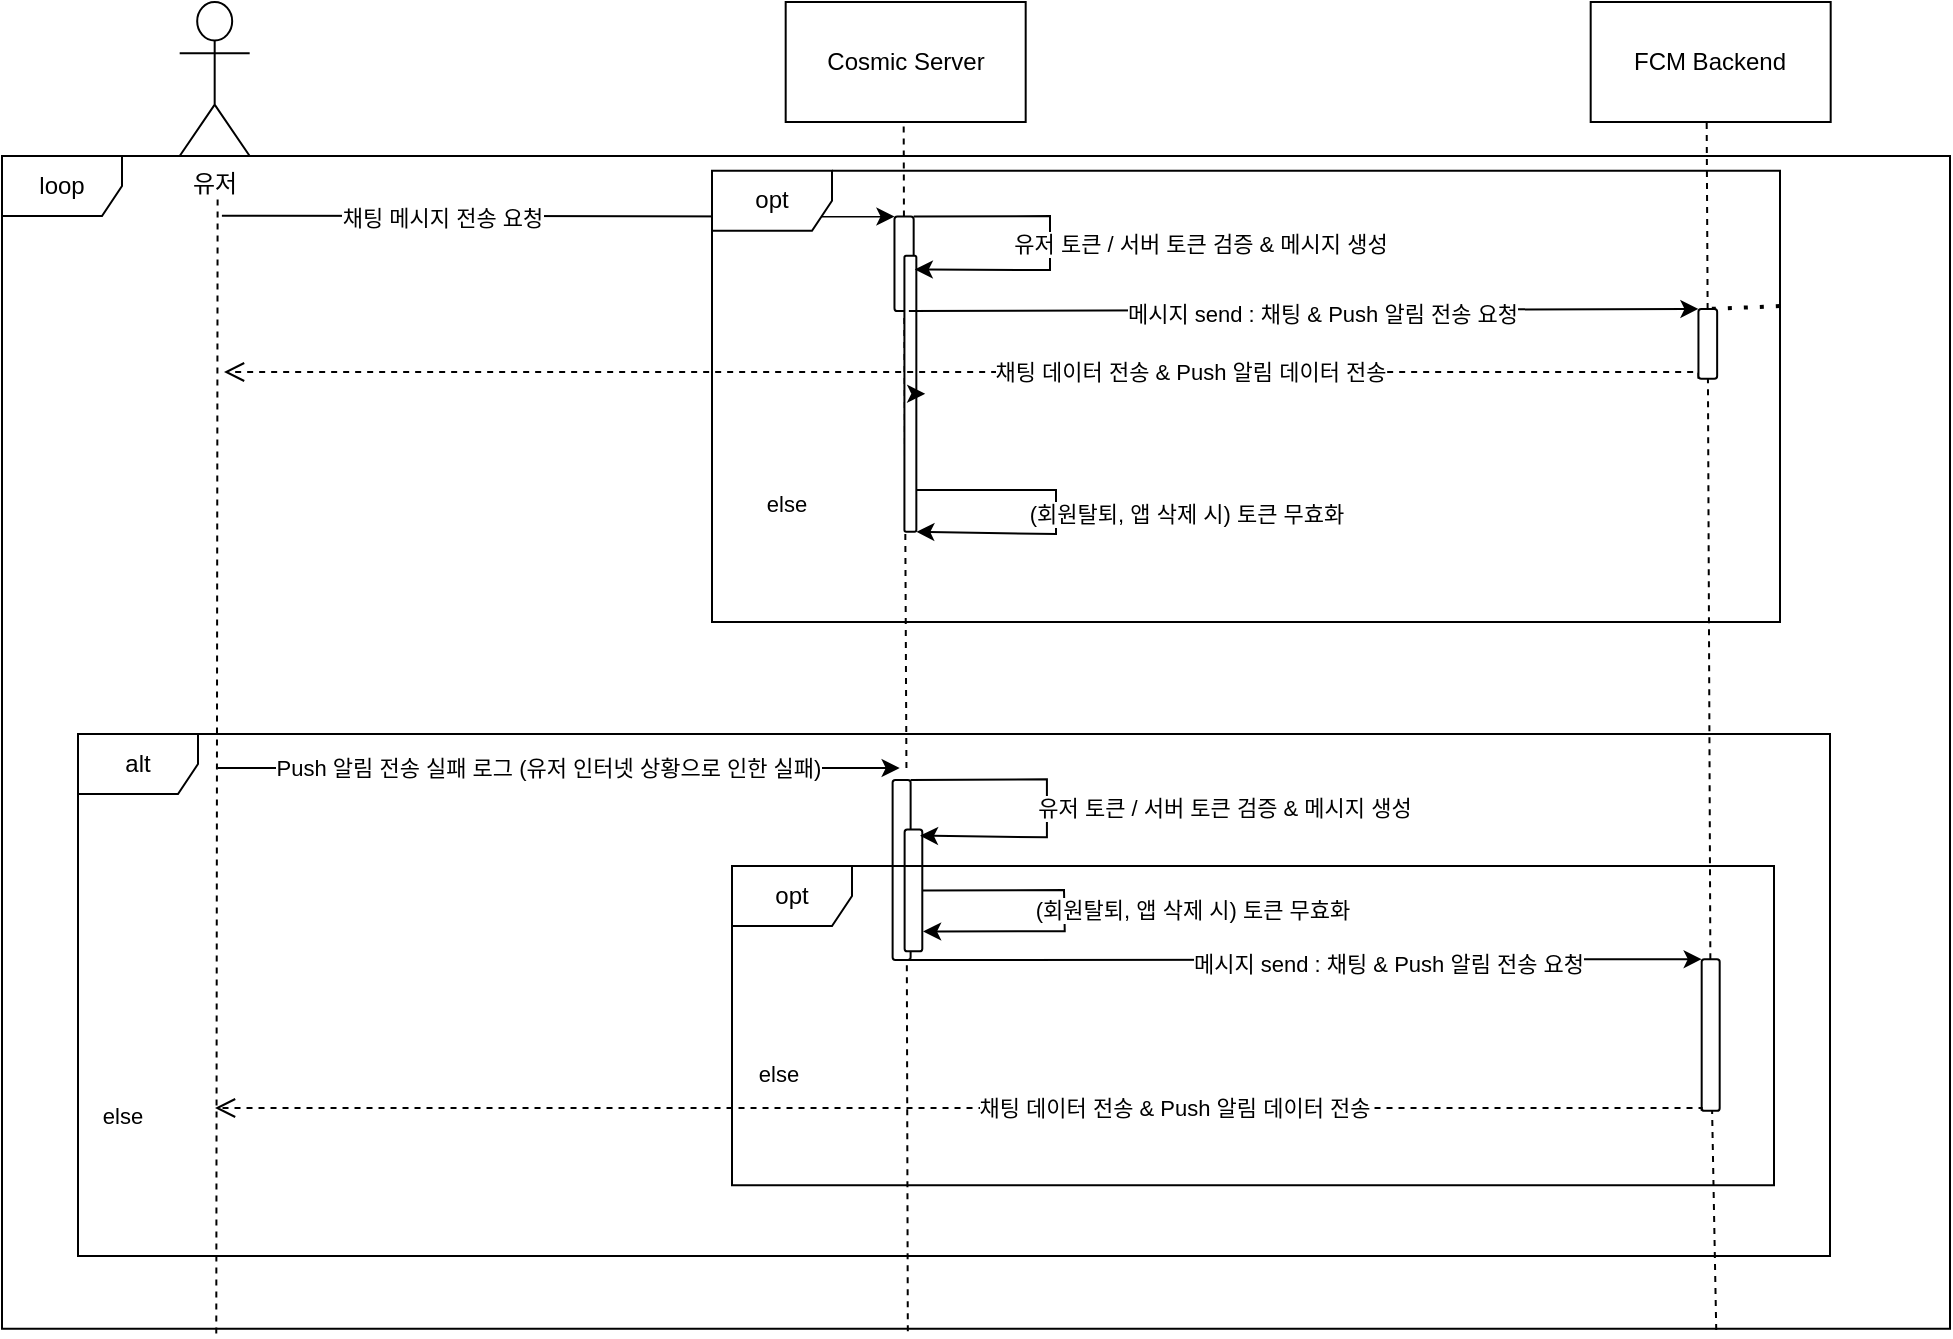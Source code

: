 <mxfile version="21.2.3" type="github">
  <diagram name="페이지-1" id="TVinaJ09V7oBKgoMPm-h">
    <mxGraphModel dx="4634" dy="1559" grid="0" gridSize="10" guides="1" tooltips="1" connect="1" arrows="1" fold="1" page="1" pageScale="1" pageWidth="827" pageHeight="1169" math="0" shadow="0">
      <root>
        <mxCell id="0" />
        <mxCell id="1" parent="0" />
        <mxCell id="5GjwP9jPk0JpVu6hQOLm-2" value="Cosmic Server" style="rounded=0;whiteSpace=wrap;html=1;" parent="1" vertex="1">
          <mxGeometry x="-3003.16" y="-1169" width="120" height="60" as="geometry" />
        </mxCell>
        <mxCell id="5GjwP9jPk0JpVu6hQOLm-3" value="FCM Backend" style="rounded=0;whiteSpace=wrap;html=1;" parent="1" vertex="1">
          <mxGeometry x="-2600.66" y="-1169" width="120" height="60" as="geometry" />
        </mxCell>
        <mxCell id="5GjwP9jPk0JpVu6hQOLm-5" value="유저" style="shape=umlActor;verticalLabelPosition=bottom;verticalAlign=top;html=1;outlineConnect=0;" parent="1" vertex="1">
          <mxGeometry x="-3306.16" y="-1169" width="35" height="77" as="geometry" />
        </mxCell>
        <mxCell id="5GjwP9jPk0JpVu6hQOLm-7" value="" style="endArrow=none;dashed=1;html=1;rounded=0;exitX=0.11;exitY=1.004;exitDx=0;exitDy=0;exitPerimeter=0;" parent="1" source="5GjwP9jPk0JpVu6hQOLm-63" edge="1">
          <mxGeometry width="50" height="50" relative="1" as="geometry">
            <mxPoint x="-3287" y="-334" as="sourcePoint" />
            <mxPoint x="-3287.19" y="-1072" as="targetPoint" />
          </mxGeometry>
        </mxCell>
        <mxCell id="5GjwP9jPk0JpVu6hQOLm-8" value="" style="endArrow=none;dashed=1;html=1;rounded=0;" parent="1" source="5GjwP9jPk0JpVu6hQOLm-15" edge="1">
          <mxGeometry width="50" height="50" relative="1" as="geometry">
            <mxPoint x="-2943.13" y="-339" as="sourcePoint" />
            <mxPoint x="-2944.16" y="-1109" as="targetPoint" />
          </mxGeometry>
        </mxCell>
        <mxCell id="5GjwP9jPk0JpVu6hQOLm-9" value="" style="endArrow=none;dashed=1;html=1;rounded=0;" parent="1" source="5GjwP9jPk0JpVu6hQOLm-24" edge="1">
          <mxGeometry width="50" height="50" relative="1" as="geometry">
            <mxPoint x="-2541.63" y="-339" as="sourcePoint" />
            <mxPoint x="-2542.66" y="-1109" as="targetPoint" />
          </mxGeometry>
        </mxCell>
        <mxCell id="5GjwP9jPk0JpVu6hQOLm-12" value="" style="endArrow=classic;html=1;rounded=0;entryX=0;entryY=1;entryDx=0;entryDy=0;exitX=0.181;exitY=0.068;exitDx=0;exitDy=0;exitPerimeter=0;" parent="1" target="5GjwP9jPk0JpVu6hQOLm-15" edge="1">
          <mxGeometry relative="1" as="geometry">
            <mxPoint x="-3285.048" y="-1062.16" as="sourcePoint" />
            <mxPoint x="-2070.16" y="-1072" as="targetPoint" />
          </mxGeometry>
        </mxCell>
        <mxCell id="5GjwP9jPk0JpVu6hQOLm-13" value="채팅 메시지 전송 요청" style="edgeLabel;resizable=0;html=1;align=center;verticalAlign=middle;" parent="5GjwP9jPk0JpVu6hQOLm-12" connectable="0" vertex="1">
          <mxGeometry relative="1" as="geometry">
            <mxPoint x="-58" y="1" as="offset" />
          </mxGeometry>
        </mxCell>
        <mxCell id="5GjwP9jPk0JpVu6hQOLm-17" value="" style="endArrow=none;dashed=1;html=1;rounded=0;" parent="1" target="5GjwP9jPk0JpVu6hQOLm-15" edge="1">
          <mxGeometry width="50" height="50" relative="1" as="geometry">
            <mxPoint x="-2942.786" y="-786.0" as="sourcePoint" />
            <mxPoint x="-2944.16" y="-1109" as="targetPoint" />
          </mxGeometry>
        </mxCell>
        <mxCell id="5GjwP9jPk0JpVu6hQOLm-15" value="" style="rounded=1;whiteSpace=wrap;html=1;rotation=90;" parent="1" vertex="1">
          <mxGeometry x="-2967.58" y="-1042.9" width="47.23" height="9.6" as="geometry" />
        </mxCell>
        <mxCell id="5GjwP9jPk0JpVu6hQOLm-18" value="" style="rounded=1;whiteSpace=wrap;html=1;rotation=90;" parent="1" vertex="1">
          <mxGeometry x="-3009.84" y="-976.1" width="138.06" height="5.96" as="geometry" />
        </mxCell>
        <mxCell id="5GjwP9jPk0JpVu6hQOLm-21" value="" style="endArrow=classic;html=1;rounded=0;entryX=0.05;entryY=0.128;entryDx=0;entryDy=0;entryPerimeter=0;exitX=0;exitY=0;exitDx=0;exitDy=0;" parent="1" source="5GjwP9jPk0JpVu6hQOLm-15" target="5GjwP9jPk0JpVu6hQOLm-18" edge="1">
          <mxGeometry relative="1" as="geometry">
            <mxPoint x="-2938.16" y="-1052" as="sourcePoint" />
            <mxPoint x="-2818.16" y="-1017" as="targetPoint" />
            <Array as="points">
              <mxPoint x="-2871" y="-1062" />
              <mxPoint x="-2871" y="-1035" />
            </Array>
          </mxGeometry>
        </mxCell>
        <mxCell id="5GjwP9jPk0JpVu6hQOLm-22" value="유저 토큰 / 서버 토큰 검증 &amp;amp; 메시지 생성" style="edgeLabel;resizable=0;html=1;align=center;verticalAlign=middle;" parent="5GjwP9jPk0JpVu6hQOLm-21" connectable="0" vertex="1">
          <mxGeometry relative="1" as="geometry">
            <mxPoint x="75" as="offset" />
          </mxGeometry>
        </mxCell>
        <mxCell id="5GjwP9jPk0JpVu6hQOLm-25" value="" style="endArrow=none;dashed=1;html=1;rounded=0;" parent="1" source="5GjwP9jPk0JpVu6hQOLm-45" target="5GjwP9jPk0JpVu6hQOLm-24" edge="1">
          <mxGeometry width="50" height="50" relative="1" as="geometry">
            <mxPoint x="-2541.63" y="-339" as="sourcePoint" />
            <mxPoint x="-2542.66" y="-1109" as="targetPoint" />
          </mxGeometry>
        </mxCell>
        <mxCell id="5GjwP9jPk0JpVu6hQOLm-26" value="" style="endArrow=classic;html=1;rounded=0;exitX=1;exitY=0.25;exitDx=0;exitDy=0;entryX=0;entryY=1;entryDx=0;entryDy=0;" parent="1" source="5GjwP9jPk0JpVu6hQOLm-15" target="5GjwP9jPk0JpVu6hQOLm-24" edge="1">
          <mxGeometry relative="1" as="geometry">
            <mxPoint x="-2061.16" y="-908" as="sourcePoint" />
            <mxPoint x="-1810.16" y="-908" as="targetPoint" />
          </mxGeometry>
        </mxCell>
        <mxCell id="5GjwP9jPk0JpVu6hQOLm-27" value="메시지 send : 채팅 &amp;amp; Push 알림 전송 요청" style="edgeLabel;resizable=0;html=1;align=center;verticalAlign=middle;" parent="5GjwP9jPk0JpVu6hQOLm-26" connectable="0" vertex="1">
          <mxGeometry relative="1" as="geometry">
            <mxPoint x="9" y="2" as="offset" />
          </mxGeometry>
        </mxCell>
        <mxCell id="5GjwP9jPk0JpVu6hQOLm-43" value="채팅 데이터 전송 &amp;amp; Push 알림 데이터 전송" style="html=1;verticalAlign=bottom;endArrow=open;dashed=1;endSize=8;edgeStyle=elbowEdgeStyle;elbow=vertical;curved=0;rounded=0;exitX=1;exitY=1;exitDx=0;exitDy=0;" parent="1" source="5GjwP9jPk0JpVu6hQOLm-24" edge="1">
          <mxGeometry x="-0.304" y="9" relative="1" as="geometry">
            <mxPoint x="-2553" y="-832.83" as="sourcePoint" />
            <mxPoint x="-3284" y="-984" as="targetPoint" />
            <Array as="points">
              <mxPoint x="-2870" y="-984" />
              <mxPoint x="-2810" y="-833" />
              <mxPoint x="-2808" y="-828" />
            </Array>
            <mxPoint as="offset" />
          </mxGeometry>
        </mxCell>
        <mxCell id="5GjwP9jPk0JpVu6hQOLm-48" value="opt" style="shape=umlFrame;whiteSpace=wrap;html=1;pointerEvents=0;" parent="1" vertex="1">
          <mxGeometry x="-3040" y="-1084.65" width="534" height="225.65" as="geometry" />
        </mxCell>
        <mxCell id="5GjwP9jPk0JpVu6hQOLm-49" value="" style="endArrow=none;dashed=1;html=1;dashPattern=1 3;strokeWidth=2;rounded=0;exitX=-0.001;exitY=0.283;exitDx=0;exitDy=0;exitPerimeter=0;" parent="1" source="5GjwP9jPk0JpVu6hQOLm-24" edge="1">
          <mxGeometry width="50" height="50" relative="1" as="geometry">
            <mxPoint x="-2999" y="-1026" as="sourcePoint" />
            <mxPoint x="-2505" y="-1017" as="targetPoint" />
          </mxGeometry>
        </mxCell>
        <mxCell id="5GjwP9jPk0JpVu6hQOLm-51" value="" style="endArrow=classic;html=1;rounded=0;entryX=1;entryY=0;entryDx=0;entryDy=0;" parent="1" target="5GjwP9jPk0JpVu6hQOLm-18" edge="1">
          <mxGeometry relative="1" as="geometry">
            <mxPoint x="-2938" y="-925" as="sourcePoint" />
            <mxPoint x="-2923" y="-986" as="targetPoint" />
            <Array as="points">
              <mxPoint x="-2868" y="-925" />
              <mxPoint x="-2868" y="-903" />
            </Array>
          </mxGeometry>
        </mxCell>
        <mxCell id="5GjwP9jPk0JpVu6hQOLm-52" value="(회원탈퇴, 앱 삭제 시) 토큰 무효화" style="edgeLabel;resizable=0;html=1;align=center;verticalAlign=middle;" parent="5GjwP9jPk0JpVu6hQOLm-51" connectable="0" vertex="1">
          <mxGeometry relative="1" as="geometry">
            <mxPoint x="65" y="1" as="offset" />
          </mxGeometry>
        </mxCell>
        <mxCell id="5GjwP9jPk0JpVu6hQOLm-56" value="else" style="edgeLabel;resizable=0;html=1;align=center;verticalAlign=middle;" parent="1" connectable="0" vertex="1">
          <mxGeometry x="-3003.16" y="-918.001" as="geometry" />
        </mxCell>
        <mxCell id="5GjwP9jPk0JpVu6hQOLm-57" value="alt" style="shape=umlFrame;whiteSpace=wrap;html=1;pointerEvents=0;" parent="1" vertex="1">
          <mxGeometry x="-3357" y="-803" width="876" height="261" as="geometry" />
        </mxCell>
        <mxCell id="5GjwP9jPk0JpVu6hQOLm-60" value="" style="endArrow=none;dashed=1;html=1;rounded=0;exitX=0.465;exitY=1.002;exitDx=0;exitDy=0;exitPerimeter=0;" parent="1" source="5GjwP9jPk0JpVu6hQOLm-63" edge="1">
          <mxGeometry width="50" height="50" relative="1" as="geometry">
            <mxPoint x="-2943.13" y="-339" as="sourcePoint" />
            <mxPoint x="-2942.691" y="-730" as="targetPoint" />
          </mxGeometry>
        </mxCell>
        <mxCell id="5GjwP9jPk0JpVu6hQOLm-61" value="" style="endArrow=classic;html=1;rounded=0;entryX=0;entryY=1;entryDx=0;entryDy=0;" parent="1" edge="1">
          <mxGeometry relative="1" as="geometry">
            <mxPoint x="-3287" y="-786" as="sourcePoint" />
            <mxPoint x="-2946.16" y="-786.0" as="targetPoint" />
          </mxGeometry>
        </mxCell>
        <mxCell id="5GjwP9jPk0JpVu6hQOLm-62" value="Push 알림 전송 실패 로그 (유저 인터넷 상황으로 인한 실패)" style="edgeLabel;resizable=0;html=1;align=center;verticalAlign=middle;" parent="5GjwP9jPk0JpVu6hQOLm-61" connectable="0" vertex="1">
          <mxGeometry relative="1" as="geometry">
            <mxPoint x="-6" as="offset" />
          </mxGeometry>
        </mxCell>
        <mxCell id="5GjwP9jPk0JpVu6hQOLm-63" value="loop" style="shape=umlFrame;whiteSpace=wrap;html=1;pointerEvents=0;" parent="1" vertex="1">
          <mxGeometry x="-3395" y="-1092" width="974" height="586.42" as="geometry" />
        </mxCell>
        <mxCell id="5GjwP9jPk0JpVu6hQOLm-77" value="" style="rounded=1;whiteSpace=wrap;html=1;rotation=90;" parent="1" vertex="1">
          <mxGeometry x="-2990.23" y="-739.52" width="90.08" height="9" as="geometry" />
        </mxCell>
        <mxCell id="5GjwP9jPk0JpVu6hQOLm-78" value="" style="rounded=1;whiteSpace=wrap;html=1;rotation=90;" parent="1" vertex="1">
          <mxGeometry x="-2969.69" y="-729.2" width="60.84" height="8.84" as="geometry" />
        </mxCell>
        <mxCell id="5GjwP9jPk0JpVu6hQOLm-79" value="" style="endArrow=classic;html=1;rounded=0;entryX=0.05;entryY=0.128;entryDx=0;entryDy=0;entryPerimeter=0;exitX=0;exitY=0;exitDx=0;exitDy=0;" parent="1" source="5GjwP9jPk0JpVu6hQOLm-77" target="5GjwP9jPk0JpVu6hQOLm-78" edge="1">
          <mxGeometry relative="1" as="geometry">
            <mxPoint x="-2939.7" y="-770.35" as="sourcePoint" />
            <mxPoint x="-2819.7" y="-735.35" as="targetPoint" />
            <Array as="points">
              <mxPoint x="-2872.54" y="-780.35" />
              <mxPoint x="-2872.54" y="-751.35" />
            </Array>
          </mxGeometry>
        </mxCell>
        <mxCell id="5GjwP9jPk0JpVu6hQOLm-80" value="유저 토큰 / 서버 토큰 검증 &amp;amp; 메시지 생성" style="edgeLabel;resizable=0;html=1;align=center;verticalAlign=middle;" parent="5GjwP9jPk0JpVu6hQOLm-79" connectable="0" vertex="1">
          <mxGeometry relative="1" as="geometry">
            <mxPoint x="88" y="2" as="offset" />
          </mxGeometry>
        </mxCell>
        <mxCell id="5GjwP9jPk0JpVu6hQOLm-81" value="" style="endArrow=classic;html=1;rounded=0;exitX=1;exitY=0.25;exitDx=0;exitDy=0;entryX=0;entryY=1;entryDx=0;entryDy=0;" parent="1" source="5GjwP9jPk0JpVu6hQOLm-77" target="5GjwP9jPk0JpVu6hQOLm-45" edge="1">
          <mxGeometry relative="1" as="geometry">
            <mxPoint x="-2062.7" y="-626.35" as="sourcePoint" />
            <mxPoint x="-2540" y="-618" as="targetPoint" />
          </mxGeometry>
        </mxCell>
        <mxCell id="5GjwP9jPk0JpVu6hQOLm-83" value="opt" style="shape=umlFrame;whiteSpace=wrap;html=1;pointerEvents=0;" parent="1" vertex="1">
          <mxGeometry x="-3030" y="-737" width="521" height="159.65" as="geometry" />
        </mxCell>
        <mxCell id="5GjwP9jPk0JpVu6hQOLm-85" value="" style="endArrow=classic;html=1;rounded=0;exitX=0.5;exitY=0;exitDx=0;exitDy=0;entryX=0.837;entryY=-0.045;entryDx=0;entryDy=0;entryPerimeter=0;" parent="1" source="5GjwP9jPk0JpVu6hQOLm-78" target="5GjwP9jPk0JpVu6hQOLm-78" edge="1">
          <mxGeometry relative="1" as="geometry">
            <mxPoint x="-2931.63" y="-733.35" as="sourcePoint" />
            <mxPoint x="-2924.54" y="-704.35" as="targetPoint" />
            <Array as="points">
              <mxPoint x="-2864" y="-725" />
              <mxPoint x="-2863.63" y="-704.35" />
            </Array>
          </mxGeometry>
        </mxCell>
        <mxCell id="5GjwP9jPk0JpVu6hQOLm-86" value="(회원탈퇴, 앱 삭제 시) 토큰 무효화" style="edgeLabel;resizable=0;html=1;align=center;verticalAlign=middle;" parent="5GjwP9jPk0JpVu6hQOLm-85" connectable="0" vertex="1">
          <mxGeometry relative="1" as="geometry">
            <mxPoint x="64" as="offset" />
          </mxGeometry>
        </mxCell>
        <mxCell id="5GjwP9jPk0JpVu6hQOLm-89" value="else" style="edgeLabel;resizable=0;html=1;align=center;verticalAlign=middle;" parent="1" connectable="0" vertex="1">
          <mxGeometry x="-3007" y="-633.001" as="geometry" />
        </mxCell>
        <mxCell id="5GjwP9jPk0JpVu6hQOLm-91" value="" style="endArrow=none;dashed=1;html=1;rounded=0;exitX=0.88;exitY=1.001;exitDx=0;exitDy=0;exitPerimeter=0;" parent="1" source="5GjwP9jPk0JpVu6hQOLm-63" target="5GjwP9jPk0JpVu6hQOLm-45" edge="1">
          <mxGeometry width="50" height="50" relative="1" as="geometry">
            <mxPoint x="-2542" y="-506" as="sourcePoint" />
            <mxPoint x="-2541" y="-828" as="targetPoint" />
          </mxGeometry>
        </mxCell>
        <mxCell id="5GjwP9jPk0JpVu6hQOLm-45" value="" style="rounded=1;whiteSpace=wrap;html=1;rotation=90;" parent="1" vertex="1">
          <mxGeometry x="-2578.58" y="-657" width="75.84" height="9" as="geometry" />
        </mxCell>
        <mxCell id="5GjwP9jPk0JpVu6hQOLm-92" value="채팅 데이터 전송 &amp;amp; Push 알림 데이터 전송" style="html=1;verticalAlign=bottom;endArrow=open;dashed=1;endSize=8;edgeStyle=elbowEdgeStyle;elbow=vertical;curved=0;rounded=0;exitX=1;exitY=1;exitDx=0;exitDy=0;" parent="1" source="5GjwP9jPk0JpVu6hQOLm-45" edge="1">
          <mxGeometry x="-0.288" y="9" relative="1" as="geometry">
            <mxPoint x="-2549.5" y="-611" as="sourcePoint" />
            <mxPoint x="-3288.5" y="-616" as="targetPoint" />
            <Array as="points">
              <mxPoint x="-2781.5" y="-616" />
              <mxPoint x="-2813.5" y="-616" />
              <mxPoint x="-2811.5" y="-611" />
            </Array>
            <mxPoint as="offset" />
          </mxGeometry>
        </mxCell>
        <mxCell id="5GjwP9jPk0JpVu6hQOLm-24" value="" style="rounded=1;whiteSpace=wrap;html=1;rotation=90;" parent="1" vertex="1">
          <mxGeometry x="-2559.55" y="-1002.77" width="34.9" height="9.35" as="geometry" />
        </mxCell>
        <mxCell id="h1ilbxux6WHLbRiqgfl4-1" value="메시지 send : 채팅 &amp;amp; Push 알림 전송 요청" style="edgeLabel;resizable=0;html=1;align=center;verticalAlign=middle;" parent="1" connectable="0" vertex="1">
          <mxGeometry x="-2702.004" y="-688.005" as="geometry" />
        </mxCell>
        <mxCell id="lEMHjlZ70GE2hxGocxsY-1" value="else" style="edgeLabel;resizable=0;html=1;align=center;verticalAlign=middle;" connectable="0" vertex="1" parent="1">
          <mxGeometry x="-2997" y="-623.001" as="geometry">
            <mxPoint x="-338" y="11" as="offset" />
          </mxGeometry>
        </mxCell>
        <mxCell id="lEMHjlZ70GE2hxGocxsY-2" style="edgeStyle=orthogonalEdgeStyle;rounded=0;orthogonalLoop=1;jettySize=auto;html=1;exitX=0.5;exitY=0;exitDx=0;exitDy=0;entryX=0.495;entryY=-0.739;entryDx=0;entryDy=0;entryPerimeter=0;" edge="1" parent="1" source="5GjwP9jPk0JpVu6hQOLm-18" target="5GjwP9jPk0JpVu6hQOLm-18">
          <mxGeometry relative="1" as="geometry" />
        </mxCell>
      </root>
    </mxGraphModel>
  </diagram>
</mxfile>
